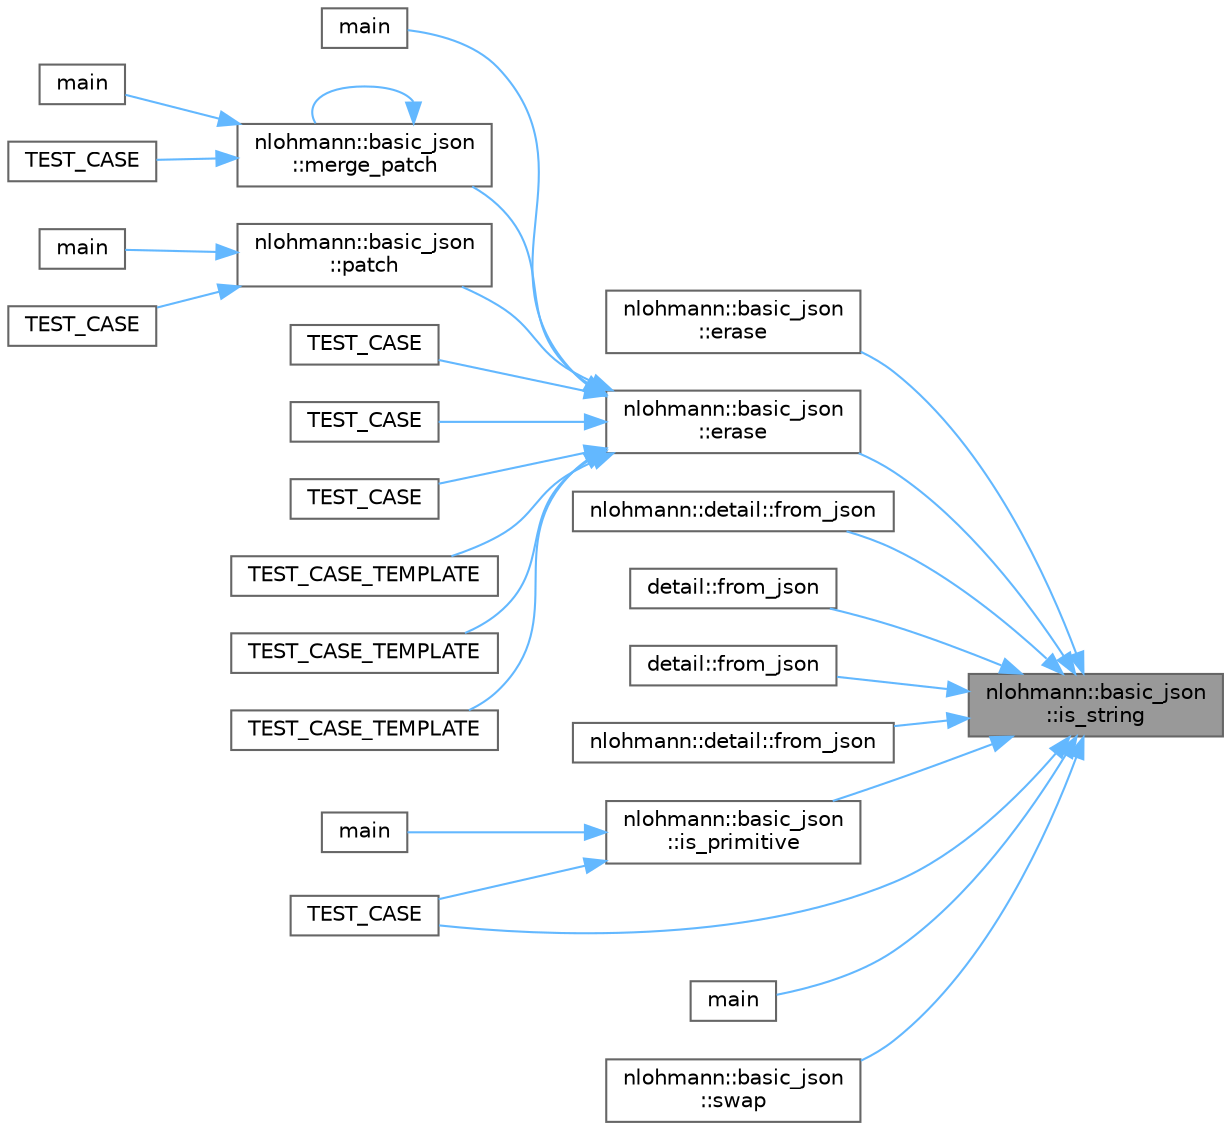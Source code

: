 digraph "nlohmann::basic_json::is_string"
{
 // LATEX_PDF_SIZE
  bgcolor="transparent";
  edge [fontname=Helvetica,fontsize=10,labelfontname=Helvetica,labelfontsize=10];
  node [fontname=Helvetica,fontsize=10,shape=box,height=0.2,width=0.4];
  rankdir="RL";
  Node1 [id="Node000001",label="nlohmann::basic_json\l::is_string",height=0.2,width=0.4,color="gray40", fillcolor="grey60", style="filled", fontcolor="black",tooltip="return whether value is a string"];
  Node1 -> Node2 [id="edge1_Node000001_Node000002",dir="back",color="steelblue1",style="solid",tooltip=" "];
  Node2 [id="Node000002",label="nlohmann::basic_json\l::erase",height=0.2,width=0.4,color="grey40", fillcolor="white", style="filled",URL="$classnlohmann_1_1basic__json.html#a8ac83750e267e37d5d47591eb44cce42",tooltip="remove elements given an iterator range"];
  Node1 -> Node3 [id="edge2_Node000001_Node000003",dir="back",color="steelblue1",style="solid",tooltip=" "];
  Node3 [id="Node000003",label="nlohmann::basic_json\l::erase",height=0.2,width=0.4,color="grey40", fillcolor="white", style="filled",URL="$classnlohmann_1_1basic__json.html#a494632b69bbe1d0153d3bedad0901b8e",tooltip="remove element given an iterator"];
  Node3 -> Node4 [id="edge3_Node000003_Node000004",dir="back",color="steelblue1",style="solid",tooltip=" "];
  Node4 [id="Node000004",label="main",height=0.2,width=0.4,color="grey40", fillcolor="white", style="filled",URL="$erase_____iterator_type_8cpp.html#ae66f6b31b5ad750f1fe042a706a4e3d4",tooltip=" "];
  Node3 -> Node5 [id="edge4_Node000003_Node000005",dir="back",color="steelblue1",style="solid",tooltip=" "];
  Node5 [id="Node000005",label="nlohmann::basic_json\l::merge_patch",height=0.2,width=0.4,color="grey40", fillcolor="white", style="filled",URL="$classnlohmann_1_1basic__json.html#a844a77cb154752d12118f10af26d54cb",tooltip="applies a JSON Merge Patch"];
  Node5 -> Node6 [id="edge5_Node000005_Node000006",dir="back",color="steelblue1",style="solid",tooltip=" "];
  Node6 [id="Node000006",label="main",height=0.2,width=0.4,color="grey40", fillcolor="white", style="filled",URL="$merge__patch_8cpp.html#ae66f6b31b5ad750f1fe042a706a4e3d4",tooltip=" "];
  Node5 -> Node5 [id="edge6_Node000005_Node000005",dir="back",color="steelblue1",style="solid",tooltip=" "];
  Node5 -> Node7 [id="edge7_Node000005_Node000007",dir="back",color="steelblue1",style="solid",tooltip=" "];
  Node7 [id="Node000007",label="TEST_CASE",height=0.2,width=0.4,color="grey40", fillcolor="white", style="filled",URL="$unit-merge__patch_8cpp.html#acda8f4852a31243aeb6390718cea13b5",tooltip=" "];
  Node3 -> Node8 [id="edge8_Node000003_Node000008",dir="back",color="steelblue1",style="solid",tooltip=" "];
  Node8 [id="Node000008",label="nlohmann::basic_json\l::patch",height=0.2,width=0.4,color="grey40", fillcolor="white", style="filled",URL="$classnlohmann_1_1basic__json.html#adcc786998f220a5b3083ee8a37c4553e",tooltip="applies a JSON patch"];
  Node8 -> Node9 [id="edge9_Node000008_Node000009",dir="back",color="steelblue1",style="solid",tooltip=" "];
  Node9 [id="Node000009",label="main",height=0.2,width=0.4,color="grey40", fillcolor="white", style="filled",URL="$diff_8cpp.html#ae66f6b31b5ad750f1fe042a706a4e3d4",tooltip=" "];
  Node8 -> Node10 [id="edge10_Node000008_Node000010",dir="back",color="steelblue1",style="solid",tooltip=" "];
  Node10 [id="Node000010",label="TEST_CASE",height=0.2,width=0.4,color="grey40", fillcolor="white", style="filled",URL="$unit-json__patch_8cpp.html#a58658ae29d75546f62ea0ceb24fd3b20",tooltip=" "];
  Node3 -> Node11 [id="edge11_Node000003_Node000011",dir="back",color="steelblue1",style="solid",tooltip=" "];
  Node11 [id="Node000011",label="TEST_CASE",height=0.2,width=0.4,color="grey40", fillcolor="white", style="filled",URL="$unit-element__access1_8cpp.html#ac3cdeddaeb0e496475b99983c300a4df",tooltip=" "];
  Node3 -> Node12 [id="edge12_Node000003_Node000012",dir="back",color="steelblue1",style="solid",tooltip=" "];
  Node12 [id="Node000012",label="TEST_CASE",height=0.2,width=0.4,color="grey40", fillcolor="white", style="filled",URL="$unit-ordered__json_8cpp.html#ac93bcd80fa7cf57ba6cf8755cd113979",tooltip=" "];
  Node3 -> Node13 [id="edge13_Node000003_Node000013",dir="back",color="steelblue1",style="solid",tooltip=" "];
  Node13 [id="Node000013",label="TEST_CASE",height=0.2,width=0.4,color="grey40", fillcolor="white", style="filled",URL="$unit-regression2_8cpp.html#ae883c8adabfa3509d184fc46902df3bb",tooltip=" "];
  Node3 -> Node14 [id="edge14_Node000003_Node000014",dir="back",color="steelblue1",style="solid",tooltip=" "];
  Node14 [id="Node000014",label="TEST_CASE_TEMPLATE",height=0.2,width=0.4,color="grey40", fillcolor="white", style="filled",URL="$unit-element__access2_8cpp.html#a8c70ca5142836683e1b02f29e39036a1",tooltip=" "];
  Node3 -> Node15 [id="edge15_Node000003_Node000015",dir="back",color="steelblue1",style="solid",tooltip=" "];
  Node15 [id="Node000015",label="TEST_CASE_TEMPLATE",height=0.2,width=0.4,color="grey40", fillcolor="white", style="filled",URL="$unit-udt__macro_8cpp.html#ae7425163f7884cae012689131ecb7f54",tooltip=" "];
  Node3 -> Node16 [id="edge16_Node000003_Node000016",dir="back",color="steelblue1",style="solid",tooltip=" "];
  Node16 [id="Node000016",label="TEST_CASE_TEMPLATE",height=0.2,width=0.4,color="grey40", fillcolor="white", style="filled",URL="$unit-udt__macro_8cpp.html#a189a6ea914def5810f14f3ac8da016a1",tooltip=" "];
  Node1 -> Node17 [id="edge17_Node000001_Node000017",dir="back",color="steelblue1",style="solid",tooltip=" "];
  Node17 [id="Node000017",label="nlohmann::detail::from_json",height=0.2,width=0.4,color="grey40", fillcolor="white", style="filled",URL="$namespacenlohmann_1_1detail.html#a2932f2bc2943dac6d51669312f4fc0f5",tooltip=" "];
  Node1 -> Node18 [id="edge18_Node000001_Node000018",dir="back",color="steelblue1",style="solid",tooltip=" "];
  Node18 [id="Node000018",label="detail::from_json",height=0.2,width=0.4,color="grey40", fillcolor="white", style="filled",URL="$namespacedetail.html#aa0e2a2cdcf751b91b3fd1384add531cd",tooltip=" "];
  Node1 -> Node19 [id="edge19_Node000001_Node000019",dir="back",color="steelblue1",style="solid",tooltip=" "];
  Node19 [id="Node000019",label="detail::from_json",height=0.2,width=0.4,color="grey40", fillcolor="white", style="filled",URL="$namespacedetail.html#a0b01c920706dca5df2940f1f09728db3",tooltip=" "];
  Node1 -> Node20 [id="edge20_Node000001_Node000020",dir="back",color="steelblue1",style="solid",tooltip=" "];
  Node20 [id="Node000020",label="nlohmann::detail::from_json",height=0.2,width=0.4,color="grey40", fillcolor="white", style="filled",URL="$namespacenlohmann_1_1detail.html#ad74d89f77ada7a57eff38b43d4bf2335",tooltip=" "];
  Node1 -> Node21 [id="edge21_Node000001_Node000021",dir="back",color="steelblue1",style="solid",tooltip=" "];
  Node21 [id="Node000021",label="nlohmann::basic_json\l::is_primitive",height=0.2,width=0.4,color="grey40", fillcolor="white", style="filled",URL="$classnlohmann_1_1basic__json.html#a548d2d4013da24e7d7510d90febc80c4",tooltip="return whether type is primitive"];
  Node21 -> Node22 [id="edge22_Node000021_Node000022",dir="back",color="steelblue1",style="solid",tooltip=" "];
  Node22 [id="Node000022",label="main",height=0.2,width=0.4,color="grey40", fillcolor="white", style="filled",URL="$is__primitive_8cpp.html#ae66f6b31b5ad750f1fe042a706a4e3d4",tooltip=" "];
  Node21 -> Node23 [id="edge23_Node000021_Node000023",dir="back",color="steelblue1",style="solid",tooltip=" "];
  Node23 [id="Node000023",label="TEST_CASE",height=0.2,width=0.4,color="grey40", fillcolor="white", style="filled",URL="$unit-inspection_8cpp.html#a7c45242f718e95a5a52e19e456f8e228",tooltip=" "];
  Node1 -> Node24 [id="edge24_Node000001_Node000024",dir="back",color="steelblue1",style="solid",tooltip=" "];
  Node24 [id="Node000024",label="main",height=0.2,width=0.4,color="grey40", fillcolor="white", style="filled",URL="$is__string_8cpp.html#ae66f6b31b5ad750f1fe042a706a4e3d4",tooltip=" "];
  Node1 -> Node25 [id="edge25_Node000001_Node000025",dir="back",color="steelblue1",style="solid",tooltip=" "];
  Node25 [id="Node000025",label="nlohmann::basic_json\l::swap",height=0.2,width=0.4,color="grey40", fillcolor="white", style="filled",URL="$classnlohmann_1_1basic__json.html#aac916df9561daf4eaf2372119fe91899",tooltip="exchanges the values"];
  Node1 -> Node23 [id="edge26_Node000001_Node000023",dir="back",color="steelblue1",style="solid",tooltip=" "];
}
